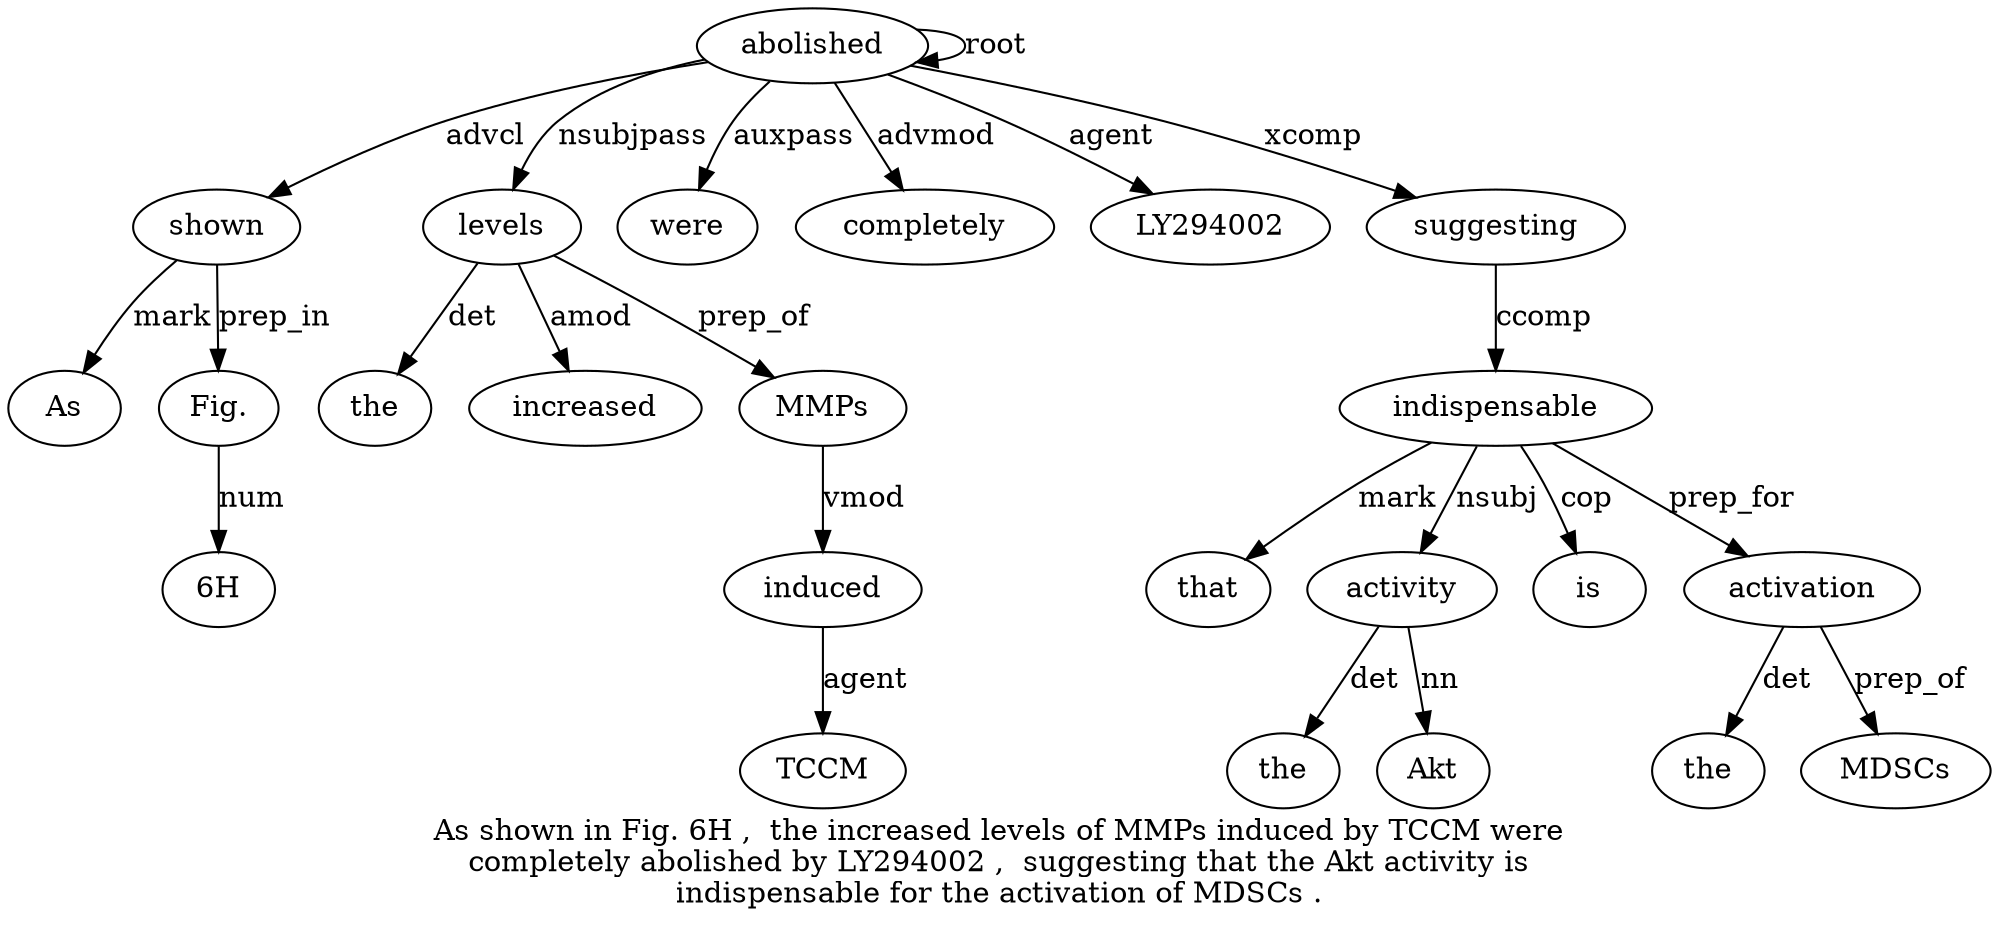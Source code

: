 digraph "As shown in Fig. 6H ,  the increased levels of MMPs induced by TCCM were completely abolished by LY294002 ,  suggesting that the Akt activity is indispensable for the activation of MDSCs ." {
label="As shown in Fig. 6H ,  the increased levels of MMPs induced by TCCM were
completely abolished by LY294002 ,  suggesting that the Akt activity is
indispensable for the activation of MDSCs .";
shown2 [style=filled, fillcolor=white, label=shown];
As1 [style=filled, fillcolor=white, label=As];
shown2 -> As1  [label=mark];
abolished17 [style=filled, fillcolor=white, label=abolished];
abolished17 -> shown2  [label=advcl];
"Fig.4" [style=filled, fillcolor=white, label="Fig."];
shown2 -> "Fig.4"  [label=prep_in];
"6H5" [style=filled, fillcolor=white, label="6H"];
"Fig.4" -> "6H5"  [label=num];
levels9 [style=filled, fillcolor=white, label=levels];
the7 [style=filled, fillcolor=white, label=the];
levels9 -> the7  [label=det];
increased8 [style=filled, fillcolor=white, label=increased];
levels9 -> increased8  [label=amod];
abolished17 -> levels9  [label=nsubjpass];
MMPs11 [style=filled, fillcolor=white, label=MMPs];
levels9 -> MMPs11  [label=prep_of];
induced12 [style=filled, fillcolor=white, label=induced];
MMPs11 -> induced12  [label=vmod];
TCCM14 [style=filled, fillcolor=white, label=TCCM];
induced12 -> TCCM14  [label=agent];
were15 [style=filled, fillcolor=white, label=were];
abolished17 -> were15  [label=auxpass];
completely16 [style=filled, fillcolor=white, label=completely];
abolished17 -> completely16  [label=advmod];
abolished17 -> abolished17  [label=root];
LY2940021 [style=filled, fillcolor=white, label=LY294002];
abolished17 -> LY2940021  [label=agent];
suggesting21 [style=filled, fillcolor=white, label=suggesting];
abolished17 -> suggesting21  [label=xcomp];
indispensable27 [style=filled, fillcolor=white, label=indispensable];
that22 [style=filled, fillcolor=white, label=that];
indispensable27 -> that22  [label=mark];
activity25 [style=filled, fillcolor=white, label=activity];
the23 [style=filled, fillcolor=white, label=the];
activity25 -> the23  [label=det];
Akt24 [style=filled, fillcolor=white, label=Akt];
activity25 -> Akt24  [label=nn];
indispensable27 -> activity25  [label=nsubj];
is26 [style=filled, fillcolor=white, label=is];
indispensable27 -> is26  [label=cop];
suggesting21 -> indispensable27  [label=ccomp];
activation30 [style=filled, fillcolor=white, label=activation];
the29 [style=filled, fillcolor=white, label=the];
activation30 -> the29  [label=det];
indispensable27 -> activation30  [label=prep_for];
MDSCs32 [style=filled, fillcolor=white, label=MDSCs];
activation30 -> MDSCs32  [label=prep_of];
}
